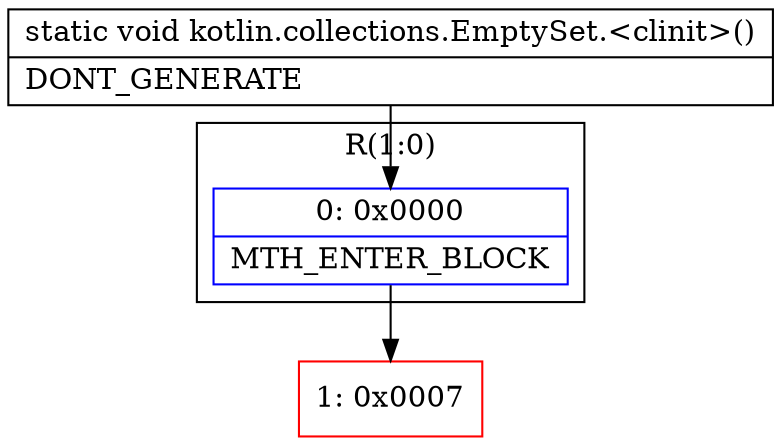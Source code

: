 digraph "CFG forkotlin.collections.EmptySet.\<clinit\>()V" {
subgraph cluster_Region_1011205132 {
label = "R(1:0)";
node [shape=record,color=blue];
Node_0 [shape=record,label="{0\:\ 0x0000|MTH_ENTER_BLOCK\l}"];
}
Node_1 [shape=record,color=red,label="{1\:\ 0x0007}"];
MethodNode[shape=record,label="{static void kotlin.collections.EmptySet.\<clinit\>()  | DONT_GENERATE\l}"];
MethodNode -> Node_0;
Node_0 -> Node_1;
}

